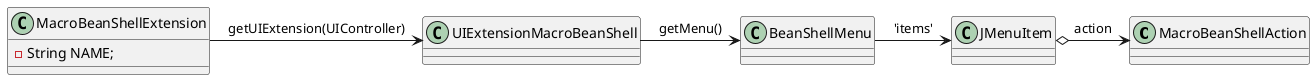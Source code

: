   @startuml doc-files/lang07.2_extension_image1.png
  class MacroBeanShellAction {
   }
  class BeanShellMenu
  class MacroBeanShellExtension {
    -String NAME;
  }
  class UIExtensionMacroBeanShell
  class JMenuItem
  MacroBeanShellExtension -> UIExtensionMacroBeanShell : getUIExtension(UIController)
  UIExtensionMacroBeanShell -> BeanShellMenu : getMenu()
  BeanShellMenu -> JMenuItem : 'items'
  JMenuItem o-> MacroBeanShellAction : action
  @enduml
